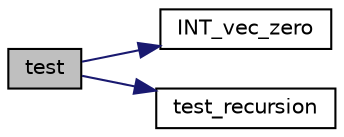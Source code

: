 digraph "test"
{
  edge [fontname="Helvetica",fontsize="10",labelfontname="Helvetica",labelfontsize="10"];
  node [fontname="Helvetica",fontsize="10",shape=record];
  rankdir="LR";
  Node142 [label="test",height=0.2,width=0.4,color="black", fillcolor="grey75", style="filled", fontcolor="black"];
  Node142 -> Node143 [color="midnightblue",fontsize="10",style="solid",fontname="Helvetica"];
  Node143 [label="INT_vec_zero",height=0.2,width=0.4,color="black", fillcolor="white", style="filled",URL="$df/dbf/sajeeb_8_c.html#aa8c9c7977203577026080f546fe4980f"];
  Node142 -> Node144 [color="midnightblue",fontsize="10",style="solid",fontname="Helvetica"];
  Node144 [label="test_recursion",height=0.2,width=0.4,color="black", fillcolor="white", style="filled",URL="$d6/d90/costas_8_c.html#a2874dd7912bd978eaf022da0b45e301b"];
}

